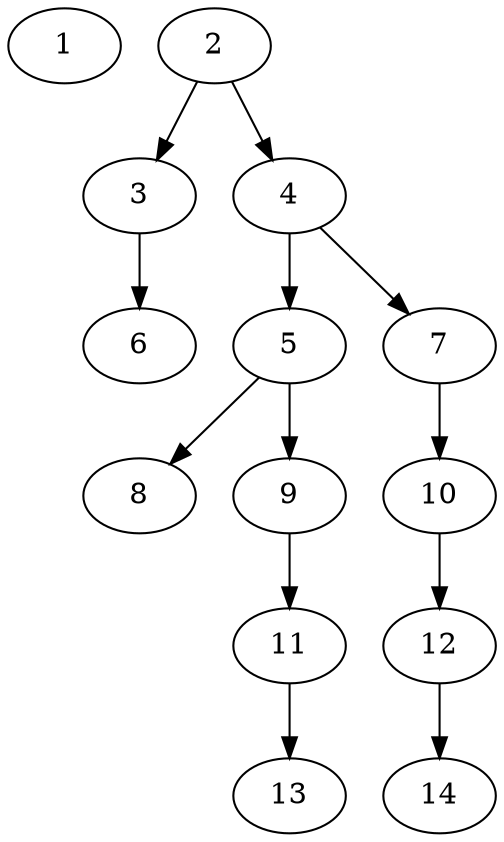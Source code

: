 // DAG (tier=1-easy, mode=compute, n=14, ccr=0.257, fat=0.458, density=0.357, regular=0.675, jump=0.078, mindata=262144, maxdata=2097152)
// DAG automatically generated by daggen at Sun Aug 24 16:33:32 2025
// /home/ermia/Project/Environments/daggen/bin/daggen --dot --ccr 0.257 --fat 0.458 --regular 0.675 --density 0.357 --jump 0.078 --mindata 262144 --maxdata 2097152 -n 14 
digraph G {
  1 [size="2595119836967206912", alpha="0.05", expect_size="1297559918483603456"]
  2 [size="24399880091783544", alpha="0.08", expect_size="12199940045891772"]
  2 -> 3 [size ="16914789171200"]
  2 -> 4 [size ="16914789171200"]
  3 [size="242718069731400", alpha="0.09", expect_size="121359034865700"]
  3 -> 6 [size ="4348654387200"]
  4 [size="4283605020147974144", alpha="0.04", expect_size="2141802510073987072"]
  4 -> 5 [size ="21100671008768"]
  4 -> 7 [size ="21100671008768"]
  5 [size="4240129230032730", alpha="0.15", expect_size="2120064615016365"]
  5 -> 8 [size ="9425439948800"]
  5 -> 9 [size ="9425439948800"]
  6 [size="1092224256430845", alpha="0.02", expect_size="546112128215422"]
  7 [size="9433481250717368", alpha="0.18", expect_size="4716740625358684"]
  7 -> 10 [size ="4228697292800"]
  8 [size="3616635729452466176", alpha="0.06", expect_size="1808317864726233088"]
  9 [size="13664186946042780", alpha="0.12", expect_size="6832093473021390"]
  9 -> 11 [size ="31799610703872"]
  10 [size="603764472048209", alpha="0.16", expect_size="301882236024104"]
  10 -> 12 [size ="12059471249408"]
  11 [size="732423959119962", alpha="0.07", expect_size="366211979559981"]
  11 -> 13 [size ="15062584524800"]
  12 [size="3995771246690651", alpha="0.17", expect_size="1997885623345325"]
  12 -> 14 [size ="8105819635712"]
  13 [size="1642719467451118", alpha="0.00", expect_size="821359733725559"]
  14 [size="27263079993415148", alpha="0.01", expect_size="13631539996707574"]
}